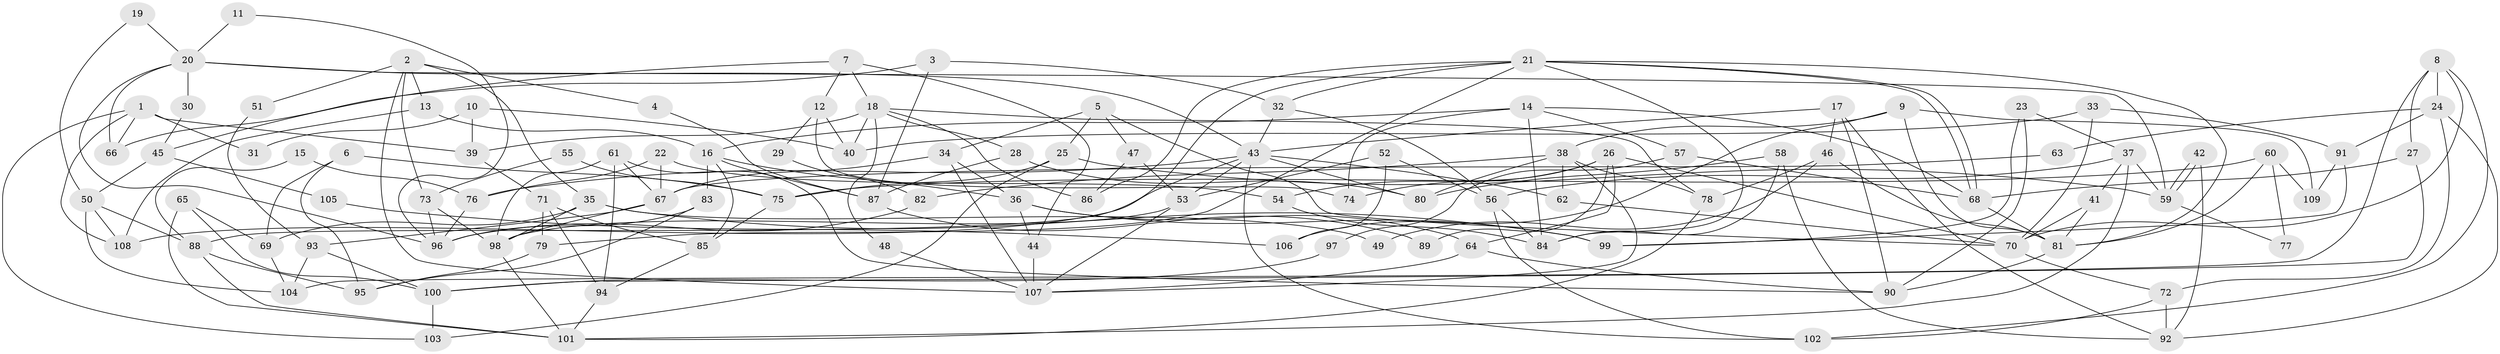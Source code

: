 // coarse degree distribution, {6: 0.15625, 11: 0.15625, 5: 0.15625, 9: 0.09375, 10: 0.0625, 13: 0.03125, 8: 0.0625, 15: 0.03125, 2: 0.09375, 7: 0.0625, 4: 0.0625, 3: 0.03125}
// Generated by graph-tools (version 1.1) at 2025/18/03/04/25 18:18:32]
// undirected, 109 vertices, 218 edges
graph export_dot {
graph [start="1"]
  node [color=gray90,style=filled];
  1;
  2;
  3;
  4;
  5;
  6;
  7;
  8;
  9;
  10;
  11;
  12;
  13;
  14;
  15;
  16;
  17;
  18;
  19;
  20;
  21;
  22;
  23;
  24;
  25;
  26;
  27;
  28;
  29;
  30;
  31;
  32;
  33;
  34;
  35;
  36;
  37;
  38;
  39;
  40;
  41;
  42;
  43;
  44;
  45;
  46;
  47;
  48;
  49;
  50;
  51;
  52;
  53;
  54;
  55;
  56;
  57;
  58;
  59;
  60;
  61;
  62;
  63;
  64;
  65;
  66;
  67;
  68;
  69;
  70;
  71;
  72;
  73;
  74;
  75;
  76;
  77;
  78;
  79;
  80;
  81;
  82;
  83;
  84;
  85;
  86;
  87;
  88;
  89;
  90;
  91;
  92;
  93;
  94;
  95;
  96;
  97;
  98;
  99;
  100;
  101;
  102;
  103;
  104;
  105;
  106;
  107;
  108;
  109;
  1 -- 39;
  1 -- 103;
  1 -- 31;
  1 -- 66;
  1 -- 108;
  2 -- 13;
  2 -- 73;
  2 -- 4;
  2 -- 35;
  2 -- 51;
  2 -- 107;
  3 -- 32;
  3 -- 66;
  3 -- 87;
  4 -- 87;
  5 -- 70;
  5 -- 34;
  5 -- 25;
  5 -- 47;
  6 -- 95;
  6 -- 75;
  6 -- 69;
  7 -- 44;
  7 -- 18;
  7 -- 12;
  7 -- 45;
  8 -- 24;
  8 -- 70;
  8 -- 27;
  8 -- 102;
  8 -- 104;
  9 -- 38;
  9 -- 81;
  9 -- 106;
  9 -- 109;
  10 -- 39;
  10 -- 40;
  10 -- 31;
  11 -- 96;
  11 -- 20;
  12 -- 74;
  12 -- 29;
  12 -- 40;
  13 -- 108;
  13 -- 16;
  14 -- 16;
  14 -- 68;
  14 -- 57;
  14 -- 74;
  14 -- 84;
  15 -- 88;
  15 -- 76;
  16 -- 87;
  16 -- 36;
  16 -- 83;
  16 -- 85;
  17 -- 43;
  17 -- 90;
  17 -- 46;
  17 -- 92;
  18 -- 86;
  18 -- 78;
  18 -- 28;
  18 -- 39;
  18 -- 40;
  18 -- 48;
  19 -- 50;
  19 -- 20;
  20 -- 59;
  20 -- 43;
  20 -- 30;
  20 -- 66;
  20 -- 96;
  21 -- 32;
  21 -- 68;
  21 -- 68;
  21 -- 79;
  21 -- 81;
  21 -- 84;
  21 -- 86;
  21 -- 88;
  22 -- 54;
  22 -- 76;
  22 -- 67;
  23 -- 99;
  23 -- 37;
  23 -- 90;
  24 -- 72;
  24 -- 91;
  24 -- 63;
  24 -- 92;
  25 -- 59;
  25 -- 75;
  25 -- 103;
  26 -- 64;
  26 -- 70;
  26 -- 54;
  26 -- 74;
  26 -- 89;
  27 -- 68;
  27 -- 100;
  28 -- 80;
  28 -- 87;
  29 -- 82;
  30 -- 45;
  32 -- 56;
  32 -- 43;
  33 -- 40;
  33 -- 91;
  33 -- 70;
  34 -- 67;
  34 -- 107;
  34 -- 36;
  35 -- 69;
  35 -- 49;
  35 -- 98;
  35 -- 99;
  36 -- 64;
  36 -- 44;
  36 -- 99;
  37 -- 41;
  37 -- 56;
  37 -- 59;
  37 -- 101;
  38 -- 80;
  38 -- 78;
  38 -- 62;
  38 -- 82;
  38 -- 107;
  39 -- 71;
  41 -- 81;
  41 -- 70;
  42 -- 92;
  42 -- 59;
  42 -- 59;
  43 -- 62;
  43 -- 53;
  43 -- 76;
  43 -- 80;
  43 -- 102;
  43 -- 108;
  44 -- 107;
  45 -- 50;
  45 -- 105;
  46 -- 81;
  46 -- 49;
  46 -- 78;
  47 -- 53;
  47 -- 86;
  48 -- 107;
  50 -- 108;
  50 -- 88;
  50 -- 104;
  51 -- 93;
  52 -- 56;
  52 -- 53;
  52 -- 106;
  53 -- 98;
  53 -- 107;
  54 -- 84;
  55 -- 73;
  55 -- 75;
  56 -- 102;
  56 -- 84;
  57 -- 68;
  57 -- 97;
  58 -- 84;
  58 -- 92;
  58 -- 80;
  59 -- 77;
  60 -- 81;
  60 -- 75;
  60 -- 77;
  60 -- 109;
  61 -- 98;
  61 -- 67;
  61 -- 90;
  61 -- 94;
  62 -- 70;
  63 -- 67;
  64 -- 90;
  64 -- 107;
  65 -- 69;
  65 -- 101;
  65 -- 100;
  67 -- 93;
  67 -- 98;
  68 -- 81;
  69 -- 104;
  70 -- 72;
  71 -- 85;
  71 -- 94;
  71 -- 79;
  72 -- 92;
  72 -- 102;
  73 -- 96;
  73 -- 98;
  75 -- 85;
  76 -- 96;
  78 -- 101;
  79 -- 95;
  81 -- 90;
  82 -- 96;
  83 -- 95;
  83 -- 96;
  85 -- 94;
  87 -- 89;
  88 -- 101;
  88 -- 95;
  91 -- 99;
  91 -- 109;
  93 -- 104;
  93 -- 100;
  94 -- 101;
  97 -- 100;
  98 -- 101;
  100 -- 103;
  105 -- 106;
}
